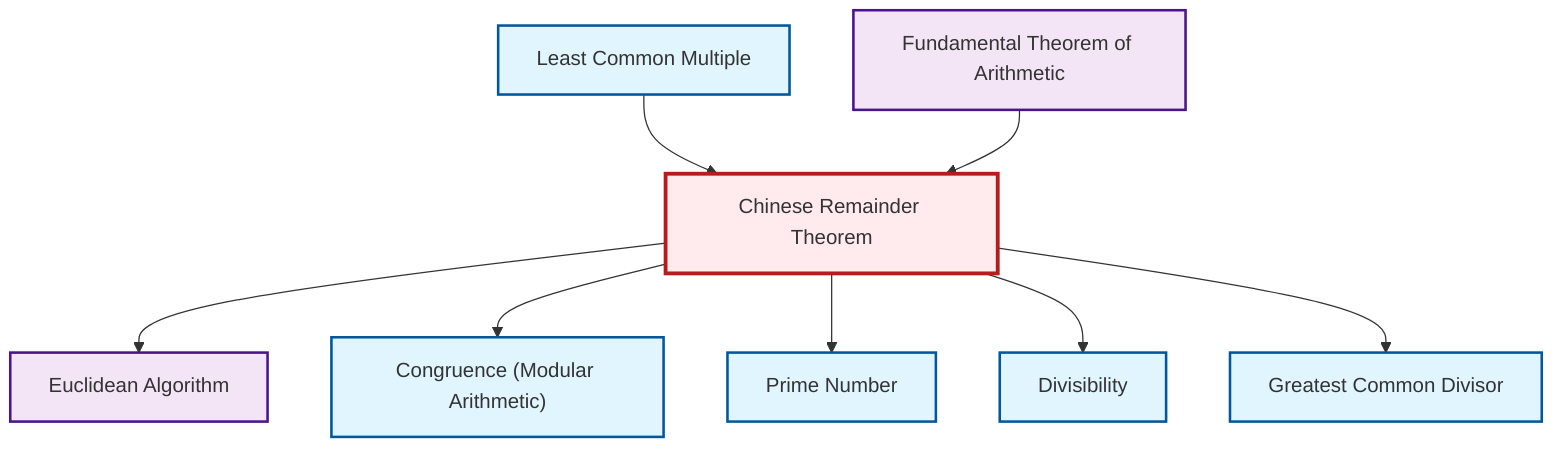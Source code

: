 graph TD
    classDef definition fill:#e1f5fe,stroke:#01579b,stroke-width:2px
    classDef theorem fill:#f3e5f5,stroke:#4a148c,stroke-width:2px
    classDef axiom fill:#fff3e0,stroke:#e65100,stroke-width:2px
    classDef example fill:#e8f5e9,stroke:#1b5e20,stroke-width:2px
    classDef current fill:#ffebee,stroke:#b71c1c,stroke-width:3px
    def-lcm["Least Common Multiple"]:::definition
    thm-chinese-remainder["Chinese Remainder Theorem"]:::theorem
    thm-euclidean-algorithm["Euclidean Algorithm"]:::theorem
    def-prime["Prime Number"]:::definition
    thm-fundamental-arithmetic["Fundamental Theorem of Arithmetic"]:::theorem
    def-divisibility["Divisibility"]:::definition
    def-congruence["Congruence (Modular Arithmetic)"]:::definition
    def-gcd["Greatest Common Divisor"]:::definition
    def-lcm --> thm-chinese-remainder
    thm-chinese-remainder --> thm-euclidean-algorithm
    thm-fundamental-arithmetic --> thm-chinese-remainder
    thm-chinese-remainder --> def-congruence
    thm-chinese-remainder --> def-prime
    thm-chinese-remainder --> def-divisibility
    thm-chinese-remainder --> def-gcd
    class thm-chinese-remainder current